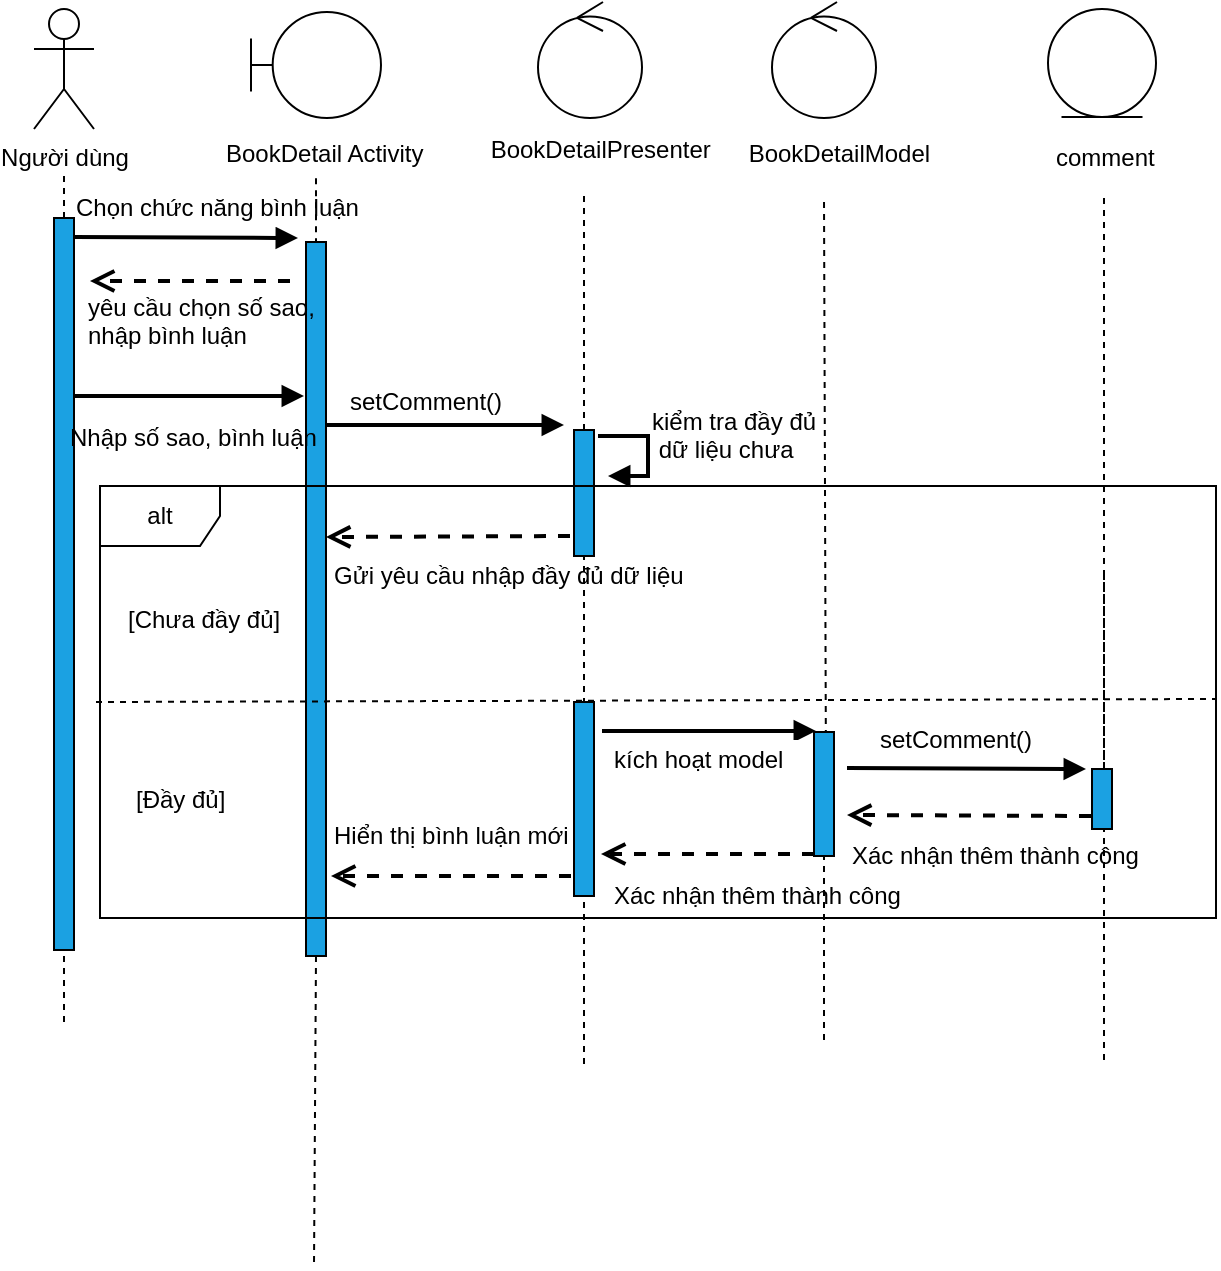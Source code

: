 <mxfile version="10.7.5" type="device"><diagram id="iZA3kzx-f7BYSu48I_li" name="Page-1"><mxGraphModel dx="824" dy="496" grid="0" gridSize="10" guides="1" tooltips="1" connect="1" arrows="1" fold="1" page="0" pageScale="1" pageWidth="850" pageHeight="1100" math="0" shadow="0"><root><mxCell id="0"/><mxCell id="1" parent="0"/><mxCell id="eJOgbACEZWPVQiKPxf2G-1" value="Người dùng" style="shape=umlActor;verticalLabelPosition=bottom;labelBackgroundColor=#ffffff;verticalAlign=top;html=1;outlineConnect=0;" vertex="1" parent="1"><mxGeometry x="125" y="46.5" width="30" height="60" as="geometry"/></mxCell><mxCell id="eJOgbACEZWPVQiKPxf2G-2" value="" style="ellipse;shape=umlControl;whiteSpace=wrap;html=1;strokeColor=#000000;" vertex="1" parent="1"><mxGeometry x="377" y="43" width="52" height="58" as="geometry"/></mxCell><mxCell id="eJOgbACEZWPVQiKPxf2G-3" value="&amp;nbsp;BookDetailPresenter" style="text;html=1;resizable=0;points=[];autosize=1;align=left;verticalAlign=top;spacingTop=-4;" vertex="1" parent="1"><mxGeometry x="348" y="106.5" width="130" height="20" as="geometry"/></mxCell><mxCell id="eJOgbACEZWPVQiKPxf2G-4" value="" style="shape=umlBoundary;whiteSpace=wrap;html=1;strokeColor=#000000;" vertex="1" parent="1"><mxGeometry x="233.5" y="48" width="65" height="53" as="geometry"/></mxCell><mxCell id="eJOgbACEZWPVQiKPxf2G-5" value="BookDetail Activity" style="text;html=1;resizable=0;points=[];autosize=1;align=left;verticalAlign=top;spacingTop=-4;" vertex="1" parent="1"><mxGeometry x="218.5" y="108.5" width="110" height="20" as="geometry"/></mxCell><mxCell id="eJOgbACEZWPVQiKPxf2G-6" value="" style="ellipse;shape=umlEntity;whiteSpace=wrap;html=1;strokeColor=#000000;" vertex="1" parent="1"><mxGeometry x="632" y="46.5" width="54" height="54" as="geometry"/></mxCell><mxCell id="eJOgbACEZWPVQiKPxf2G-7" value="&amp;nbsp;BookDetailModel" style="text;html=1;resizable=0;points=[];autosize=1;align=left;verticalAlign=top;spacingTop=-4;" vertex="1" parent="1"><mxGeometry x="476.5" y="108.5" width="110" height="20" as="geometry"/></mxCell><mxCell id="eJOgbACEZWPVQiKPxf2G-8" value="" style="endArrow=block;endFill=1;endSize=6;html=1;strokeWidth=2;" edge="1" parent="1"><mxGeometry width="100" relative="1" as="geometry"><mxPoint x="145" y="160.5" as="sourcePoint"/><mxPoint x="257" y="161" as="targetPoint"/></mxGeometry></mxCell><mxCell id="eJOgbACEZWPVQiKPxf2G-9" value="" style="ellipse;shape=umlControl;whiteSpace=wrap;html=1;strokeColor=#000000;" vertex="1" parent="1"><mxGeometry x="494" y="43" width="52" height="58" as="geometry"/></mxCell><mxCell id="eJOgbACEZWPVQiKPxf2G-10" value="comment" style="text;html=1;resizable=0;points=[];autosize=1;align=left;verticalAlign=top;spacingTop=-4;" vertex="1" parent="1"><mxGeometry x="634" y="110.5" width="60" height="20" as="geometry"/></mxCell><mxCell id="eJOgbACEZWPVQiKPxf2G-11" value="" style="endArrow=block;endFill=1;endSize=6;html=1;strokeWidth=2;" edge="1" parent="1"><mxGeometry width="100" relative="1" as="geometry"><mxPoint x="271" y="254.5" as="sourcePoint"/><mxPoint x="390" y="254.5" as="targetPoint"/></mxGeometry></mxCell><mxCell id="eJOgbACEZWPVQiKPxf2G-12" value="" style="endArrow=block;endFill=1;endSize=6;html=1;strokeWidth=2;" edge="1" parent="1"><mxGeometry width="100" relative="1" as="geometry"><mxPoint x="409" y="407.5" as="sourcePoint"/><mxPoint x="516" y="407.5" as="targetPoint"/><Array as="points"><mxPoint x="461.5" y="407.5"/></Array></mxGeometry></mxCell><mxCell id="eJOgbACEZWPVQiKPxf2G-13" value="Chọn chức năng bình luận" style="text;html=1;resizable=0;points=[];autosize=1;align=left;verticalAlign=top;spacingTop=-4;fillColor=#ffffff;" vertex="1" parent="1"><mxGeometry x="143.5" y="135.5" width="160" height="20" as="geometry"/></mxCell><mxCell id="eJOgbACEZWPVQiKPxf2G-14" value="kích hoạt model" style="text;html=1;resizable=0;points=[];autosize=1;align=left;verticalAlign=top;spacingTop=-4;fillColor=#ffffff;" vertex="1" parent="1"><mxGeometry x="412.5" y="412" width="95" height="14" as="geometry"/></mxCell><mxCell id="eJOgbACEZWPVQiKPxf2G-15" value="setComment()" style="text;html=1;resizable=0;points=[];autosize=1;align=left;verticalAlign=top;spacingTop=-4;" vertex="1" parent="1"><mxGeometry x="281" y="233" width="90" height="20" as="geometry"/></mxCell><mxCell id="eJOgbACEZWPVQiKPxf2G-16" value="" style="endArrow=block;endFill=1;endSize=6;html=1;strokeWidth=2;" edge="1" parent="1"><mxGeometry width="100" relative="1" as="geometry"><mxPoint x="531.5" y="426" as="sourcePoint"/><mxPoint x="651" y="426.5" as="targetPoint"/></mxGeometry></mxCell><mxCell id="eJOgbACEZWPVQiKPxf2G-18" value="" style="endArrow=none;dashed=1;html=1;strokeWidth=1;" edge="1" parent="1" source="eJOgbACEZWPVQiKPxf2G-19"><mxGeometry width="50" height="50" relative="1" as="geometry"><mxPoint x="140" y="520" as="sourcePoint"/><mxPoint x="140" y="130" as="targetPoint"/></mxGeometry></mxCell><mxCell id="eJOgbACEZWPVQiKPxf2G-19" value="" style="html=1;points=[];perimeter=orthogonalPerimeter;fillColor=#1ba1e2;strokeColor=#000000;fontColor=#ffffff;" vertex="1" parent="1"><mxGeometry x="135" y="151" width="10" height="366" as="geometry"/></mxCell><mxCell id="eJOgbACEZWPVQiKPxf2G-20" value="" style="endArrow=none;dashed=1;html=1;strokeWidth=1;" edge="1" parent="1"><mxGeometry width="50" height="50" relative="1" as="geometry"><mxPoint x="140" y="520" as="sourcePoint"/><mxPoint x="140" y="555" as="targetPoint"/></mxGeometry></mxCell><mxCell id="eJOgbACEZWPVQiKPxf2G-21" value="" style="endArrow=none;dashed=1;html=1;strokeWidth=1;exitX=0.5;exitY=0.003;exitDx=0;exitDy=0;exitPerimeter=0;" edge="1" parent="1" source="eJOgbACEZWPVQiKPxf2G-22"><mxGeometry width="50" height="50" relative="1" as="geometry"><mxPoint x="266" y="520" as="sourcePoint"/><mxPoint x="266" y="131" as="targetPoint"/></mxGeometry></mxCell><mxCell id="eJOgbACEZWPVQiKPxf2G-22" value="" style="html=1;points=[];perimeter=orthogonalPerimeter;fillColor=#1ba1e2;strokeColor=#000000;fontColor=#ffffff;" vertex="1" parent="1"><mxGeometry x="261" y="163" width="10" height="357" as="geometry"/></mxCell><mxCell id="eJOgbACEZWPVQiKPxf2G-23" value="" style="endArrow=none;dashed=1;html=1;strokeWidth=1;exitX=-0.014;exitY=-0.107;exitDx=0;exitDy=0;exitPerimeter=0;" edge="1" parent="1"><mxGeometry width="50" height="50" relative="1" as="geometry"><mxPoint x="266" y="520" as="sourcePoint"/><mxPoint x="265" y="675" as="targetPoint"/></mxGeometry></mxCell><mxCell id="eJOgbACEZWPVQiKPxf2G-24" value="" style="endArrow=none;dashed=1;html=1;strokeWidth=1;" edge="1" parent="1" source="eJOgbACEZWPVQiKPxf2G-25"><mxGeometry width="50" height="50" relative="1" as="geometry"><mxPoint x="400" y="520" as="sourcePoint"/><mxPoint x="400" y="140" as="targetPoint"/></mxGeometry></mxCell><mxCell id="eJOgbACEZWPVQiKPxf2G-25" value="" style="html=1;points=[];perimeter=orthogonalPerimeter;fillColor=#1ba1e2;strokeColor=#000000;fontColor=#ffffff;" vertex="1" parent="1"><mxGeometry x="395" y="257" width="10" height="63" as="geometry"/></mxCell><mxCell id="eJOgbACEZWPVQiKPxf2G-26" value="" style="endArrow=none;dashed=1;html=1;strokeWidth=1;" edge="1" parent="1" target="eJOgbACEZWPVQiKPxf2G-25"><mxGeometry width="50" height="50" relative="1" as="geometry"><mxPoint x="400" y="574" as="sourcePoint"/><mxPoint x="400" y="140" as="targetPoint"/></mxGeometry></mxCell><mxCell id="eJOgbACEZWPVQiKPxf2G-27" value="" style="endArrow=none;dashed=1;html=1;strokeWidth=1;exitX=1.075;exitY=-0.1;exitDx=0;exitDy=0;exitPerimeter=0;" edge="1" parent="1"><mxGeometry width="50" height="50" relative="1" as="geometry"><mxPoint x="521" y="434" as="sourcePoint"/><mxPoint x="520" y="140" as="targetPoint"/></mxGeometry></mxCell><mxCell id="eJOgbACEZWPVQiKPxf2G-29" value="" style="endArrow=none;dashed=1;html=1;strokeWidth=1;" edge="1" parent="1" source="eJOgbACEZWPVQiKPxf2G-74"><mxGeometry width="50" height="50" relative="1" as="geometry"><mxPoint x="520" y="562" as="sourcePoint"/><mxPoint x="520" y="420" as="targetPoint"/></mxGeometry></mxCell><mxCell id="eJOgbACEZWPVQiKPxf2G-30" value="" style="endArrow=none;dashed=1;html=1;strokeWidth=1;" edge="1" parent="1"><mxGeometry width="50" height="50" relative="1" as="geometry"><mxPoint x="660" y="450" as="sourcePoint"/><mxPoint x="660" y="140" as="targetPoint"/></mxGeometry></mxCell><mxCell id="eJOgbACEZWPVQiKPxf2G-32" value="" style="endArrow=none;dashed=1;html=1;strokeWidth=1;" edge="1" parent="1"><mxGeometry width="50" height="50" relative="1" as="geometry"><mxPoint x="660" y="572" as="sourcePoint"/><mxPoint x="660" y="330" as="targetPoint"/></mxGeometry></mxCell><mxCell id="eJOgbACEZWPVQiKPxf2G-33" value="" style="html=1;verticalAlign=bottom;endArrow=open;dashed=1;endSize=8;strokeWidth=2;" edge="1" parent="1"><mxGeometry relative="1" as="geometry"><mxPoint x="253" y="182.5" as="sourcePoint"/><mxPoint x="153" y="182.5" as="targetPoint"/></mxGeometry></mxCell><mxCell id="eJOgbACEZWPVQiKPxf2G-34" value="yêu cầu chọn số sao,&lt;br&gt;nhập bình luận&lt;br&gt;" style="text;html=1;resizable=0;points=[];autosize=1;align=left;verticalAlign=top;spacingTop=-4;fillColor=none;" vertex="1" parent="1"><mxGeometry x="150" y="186" width="130" height="30" as="geometry"/></mxCell><mxCell id="eJOgbACEZWPVQiKPxf2G-35" value="" style="endArrow=block;endFill=1;endSize=6;html=1;strokeWidth=2;" edge="1" parent="1"><mxGeometry width="100" relative="1" as="geometry"><mxPoint x="145" y="240" as="sourcePoint"/><mxPoint x="260" y="240" as="targetPoint"/></mxGeometry></mxCell><mxCell id="eJOgbACEZWPVQiKPxf2G-36" value="Nhập số sao, bình luận" style="text;html=1;resizable=0;points=[];autosize=1;align=left;verticalAlign=top;spacingTop=-4;" vertex="1" parent="1"><mxGeometry x="141" y="251" width="140" height="20" as="geometry"/></mxCell><mxCell id="eJOgbACEZWPVQiKPxf2G-37" value="" style="html=1;verticalAlign=bottom;endArrow=open;dashed=1;endSize=8;strokeWidth=2;" edge="1" parent="1"><mxGeometry relative="1" as="geometry"><mxPoint x="653.5" y="450" as="sourcePoint"/><mxPoint x="531.5" y="449.5" as="targetPoint"/></mxGeometry></mxCell><mxCell id="eJOgbACEZWPVQiKPxf2G-39" value="" style="html=1;verticalAlign=bottom;endArrow=open;dashed=1;endSize=8;strokeWidth=2;" edge="1" parent="1"><mxGeometry relative="1" as="geometry"><mxPoint x="393" y="310" as="sourcePoint"/><mxPoint x="271" y="310.5" as="targetPoint"/></mxGeometry></mxCell><mxCell id="eJOgbACEZWPVQiKPxf2G-65" value="" style="edgeStyle=orthogonalEdgeStyle;html=1;align=left;spacingLeft=2;endArrow=block;rounded=0;entryX=1;entryY=0;strokeWidth=2;" edge="1" parent="1"><mxGeometry relative="1" as="geometry"><mxPoint x="407" y="260" as="sourcePoint"/><Array as="points"><mxPoint x="432" y="260"/></Array><mxPoint x="412" y="280" as="targetPoint"/></mxGeometry></mxCell><mxCell id="eJOgbACEZWPVQiKPxf2G-66" value="kiểm tra đầy đủ&lt;br&gt;&amp;nbsp;dữ liệu chưa" style="text;html=1;resizable=0;points=[];autosize=1;align=left;verticalAlign=top;spacingTop=-4;" vertex="1" parent="1"><mxGeometry x="431.5" y="243" width="100" height="30" as="geometry"/></mxCell><mxCell id="eJOgbACEZWPVQiKPxf2G-67" value="alt" style="shape=umlFrame;whiteSpace=wrap;html=1;" vertex="1" parent="1"><mxGeometry x="158" y="285" width="558" height="216" as="geometry"/></mxCell><mxCell id="eJOgbACEZWPVQiKPxf2G-70" value="Gửi yêu cầu nhập đầy đủ dữ liệu" style="text;html=1;resizable=0;points=[];autosize=1;align=left;verticalAlign=top;spacingTop=-4;" vertex="1" parent="1"><mxGeometry x="273" y="320" width="190" height="20" as="geometry"/></mxCell><mxCell id="eJOgbACEZWPVQiKPxf2G-72" value="" style="endArrow=none;dashed=1;html=1;strokeWidth=1;" edge="1" parent="1"><mxGeometry width="50" height="50" relative="1" as="geometry"><mxPoint x="156" y="393" as="sourcePoint"/><mxPoint x="716" y="391.5" as="targetPoint"/></mxGeometry></mxCell><mxCell id="eJOgbACEZWPVQiKPxf2G-73" value="" style="html=1;points=[];perimeter=orthogonalPerimeter;fillColor=#1ba1e2;strokeColor=#000000;fontColor=#ffffff;" vertex="1" parent="1"><mxGeometry x="395" y="393" width="10" height="97" as="geometry"/></mxCell><mxCell id="eJOgbACEZWPVQiKPxf2G-74" value="" style="html=1;points=[];perimeter=orthogonalPerimeter;fillColor=#1ba1e2;strokeColor=#000000;fontColor=#ffffff;" vertex="1" parent="1"><mxGeometry x="515" y="408" width="10" height="62" as="geometry"/></mxCell><mxCell id="eJOgbACEZWPVQiKPxf2G-75" value="" style="endArrow=none;dashed=1;html=1;strokeWidth=1;" edge="1" parent="1" target="eJOgbACEZWPVQiKPxf2G-74"><mxGeometry width="50" height="50" relative="1" as="geometry"><mxPoint x="520" y="562" as="sourcePoint"/><mxPoint x="520" y="420" as="targetPoint"/></mxGeometry></mxCell><mxCell id="eJOgbACEZWPVQiKPxf2G-76" value="setComment()" style="text;html=1;resizable=0;points=[];autosize=1;align=left;verticalAlign=top;spacingTop=-4;" vertex="1" parent="1"><mxGeometry x="546" y="402" width="90" height="20" as="geometry"/></mxCell><mxCell id="eJOgbACEZWPVQiKPxf2G-78" value="Xác nhận thêm thành công" style="text;html=1;resizable=0;points=[];autosize=1;align=left;verticalAlign=top;spacingTop=-4;" vertex="1" parent="1"><mxGeometry x="531.5" y="460" width="160" height="20" as="geometry"/></mxCell><mxCell id="eJOgbACEZWPVQiKPxf2G-79" value="" style="html=1;verticalAlign=bottom;endArrow=open;dashed=1;endSize=8;strokeWidth=2;" edge="1" parent="1"><mxGeometry relative="1" as="geometry"><mxPoint x="515" y="469" as="sourcePoint"/><mxPoint x="408.5" y="469" as="targetPoint"/></mxGeometry></mxCell><mxCell id="eJOgbACEZWPVQiKPxf2G-80" value="Xác nhận thêm thành công" style="text;html=1;resizable=0;points=[];autosize=1;align=left;verticalAlign=top;spacingTop=-4;" vertex="1" parent="1"><mxGeometry x="412.5" y="480" width="160" height="20" as="geometry"/></mxCell><mxCell id="eJOgbACEZWPVQiKPxf2G-81" value="" style="html=1;verticalAlign=bottom;endArrow=open;dashed=1;endSize=8;strokeWidth=2;" edge="1" parent="1"><mxGeometry relative="1" as="geometry"><mxPoint x="393.5" y="480" as="sourcePoint"/><mxPoint x="273.5" y="480" as="targetPoint"/></mxGeometry></mxCell><mxCell id="eJOgbACEZWPVQiKPxf2G-82" value="Hiển thị bình luận mới" style="text;html=1;resizable=0;points=[];autosize=1;align=left;verticalAlign=top;spacingTop=-4;" vertex="1" parent="1"><mxGeometry x="273" y="450" width="130" height="20" as="geometry"/></mxCell><mxCell id="eJOgbACEZWPVQiKPxf2G-83" value="" style="html=1;points=[];perimeter=orthogonalPerimeter;fillColor=#1ba1e2;strokeColor=#000000;fontColor=#ffffff;" vertex="1" parent="1"><mxGeometry x="654" y="426.5" width="10" height="30" as="geometry"/></mxCell><mxCell id="eJOgbACEZWPVQiKPxf2G-88" value="[Đầy đủ]" style="text;html=1;resizable=0;points=[];autosize=1;align=left;verticalAlign=top;spacingTop=-4;" vertex="1" parent="1"><mxGeometry x="173.5" y="431.5" width="60" height="20" as="geometry"/></mxCell><mxCell id="eJOgbACEZWPVQiKPxf2G-89" value="[Chưa đầy đủ]" style="text;html=1;resizable=0;points=[];autosize=1;align=left;verticalAlign=top;spacingTop=-4;" vertex="1" parent="1"><mxGeometry x="170" y="341.5" width="90" height="20" as="geometry"/></mxCell></root></mxGraphModel></diagram></mxfile>